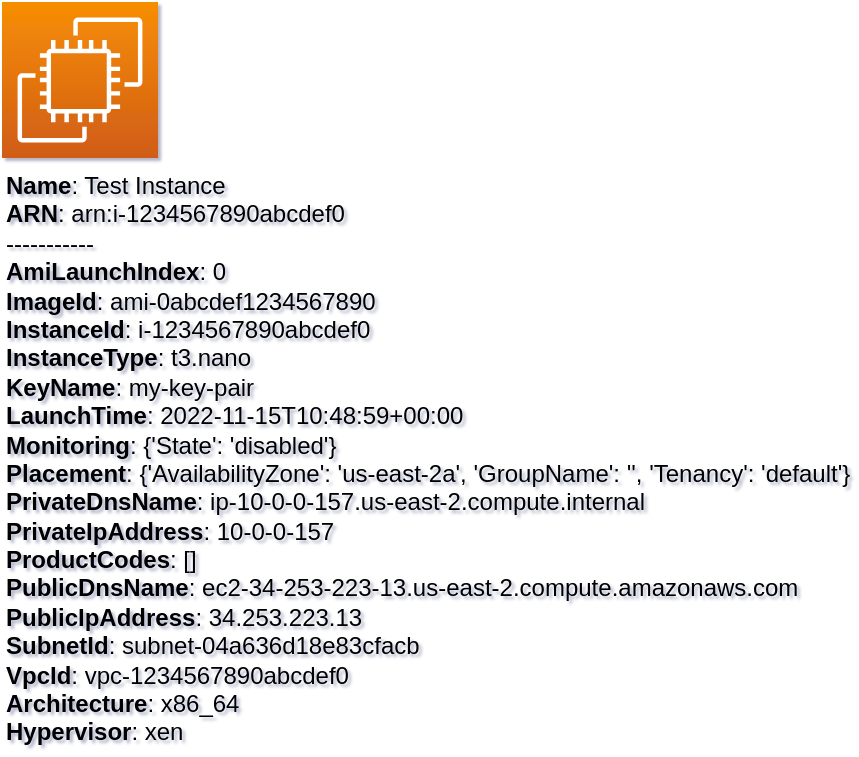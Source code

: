 <mxfile type="MultiCloud">
	<diagram id="diagram_1" name="AWS components">
		<mxGraphModel dx="1015" dy="661" grid="1" gridSize="10" guides="1" tooltips="1" connect="1" arrows="1" fold="1" page="1" pageScale="1" pageWidth="850" pageHeight="1100" math="0" shadow="1">
			<root>
				<mxCell id="0"/>
				<mxCell id="1" parent="0"/>
				<mxCell id="vertex:ec2:arn:i-1234567890abcdef0" value="&lt;b&gt;Name&lt;/b&gt;: Test Instance&lt;BR&gt;&lt;b&gt;ARN&lt;/b&gt;: arn:i-1234567890abcdef0&lt;BR&gt;-----------&lt;BR&gt;&lt;b&gt;AmiLaunchIndex&lt;/b&gt;: 0&lt;BR&gt;&lt;b&gt;ImageId&lt;/b&gt;: ami-0abcdef1234567890&lt;BR&gt;&lt;b&gt;InstanceId&lt;/b&gt;: i-1234567890abcdef0&lt;BR&gt;&lt;b&gt;InstanceType&lt;/b&gt;: t3.nano&lt;BR&gt;&lt;b&gt;KeyName&lt;/b&gt;: my-key-pair&lt;BR&gt;&lt;b&gt;LaunchTime&lt;/b&gt;: 2022-11-15T10:48:59+00:00&lt;BR&gt;&lt;b&gt;Monitoring&lt;/b&gt;: {'State': 'disabled'}&lt;BR&gt;&lt;b&gt;Placement&lt;/b&gt;: {'AvailabilityZone': 'us-east-2a', 'GroupName': '', 'Tenancy': 'default'}&lt;BR&gt;&lt;b&gt;PrivateDnsName&lt;/b&gt;: ip-10-0-0-157.us-east-2.compute.internal&lt;BR&gt;&lt;b&gt;PrivateIpAddress&lt;/b&gt;: 10-0-0-157&lt;BR&gt;&lt;b&gt;ProductCodes&lt;/b&gt;: []&lt;BR&gt;&lt;b&gt;PublicDnsName&lt;/b&gt;: ec2-34-253-223-13.us-east-2.compute.amazonaws.com&lt;BR&gt;&lt;b&gt;PublicIpAddress&lt;/b&gt;: 34.253.223.13&lt;BR&gt;&lt;b&gt;SubnetId&lt;/b&gt;: subnet-04a636d18e83cfacb&lt;BR&gt;&lt;b&gt;VpcId&lt;/b&gt;: vpc-1234567890abcdef0&lt;BR&gt;&lt;b&gt;Architecture&lt;/b&gt;: x86_64&lt;BR&gt;&lt;b&gt;Hypervisor&lt;/b&gt;: xen" style="sketch=0;outlineConnect=0;gradientColor=#F78E04;gradientDirection=north;fillColor=#D05C17;strokeColor=#ffffff;dashed=0;verticalLabelPosition=bottom;verticalAlign=top;align=left;html=1;fontSize=12;fontStyle=0;aspect=fixed;shape=mxgraph.aws4.resourceIcon;resIcon=mxgraph.aws4.ec2;" parent="1" vertex="1">
					<mxGeometry width="78" height="78" as="geometry"/>
				</mxCell>
			</root>
		</mxGraphModel>
	</diagram>
</mxfile>